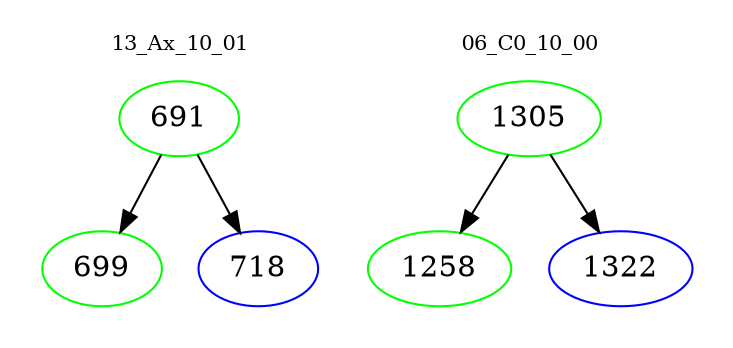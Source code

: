 digraph{
subgraph cluster_0 {
color = white
label = "13_Ax_10_01";
fontsize=10;
T0_691 [label="691", color="green"]
T0_691 -> T0_699 [color="black"]
T0_699 [label="699", color="green"]
T0_691 -> T0_718 [color="black"]
T0_718 [label="718", color="blue"]
}
subgraph cluster_1 {
color = white
label = "06_C0_10_00";
fontsize=10;
T1_1305 [label="1305", color="green"]
T1_1305 -> T1_1258 [color="black"]
T1_1258 [label="1258", color="green"]
T1_1305 -> T1_1322 [color="black"]
T1_1322 [label="1322", color="blue"]
}
}

